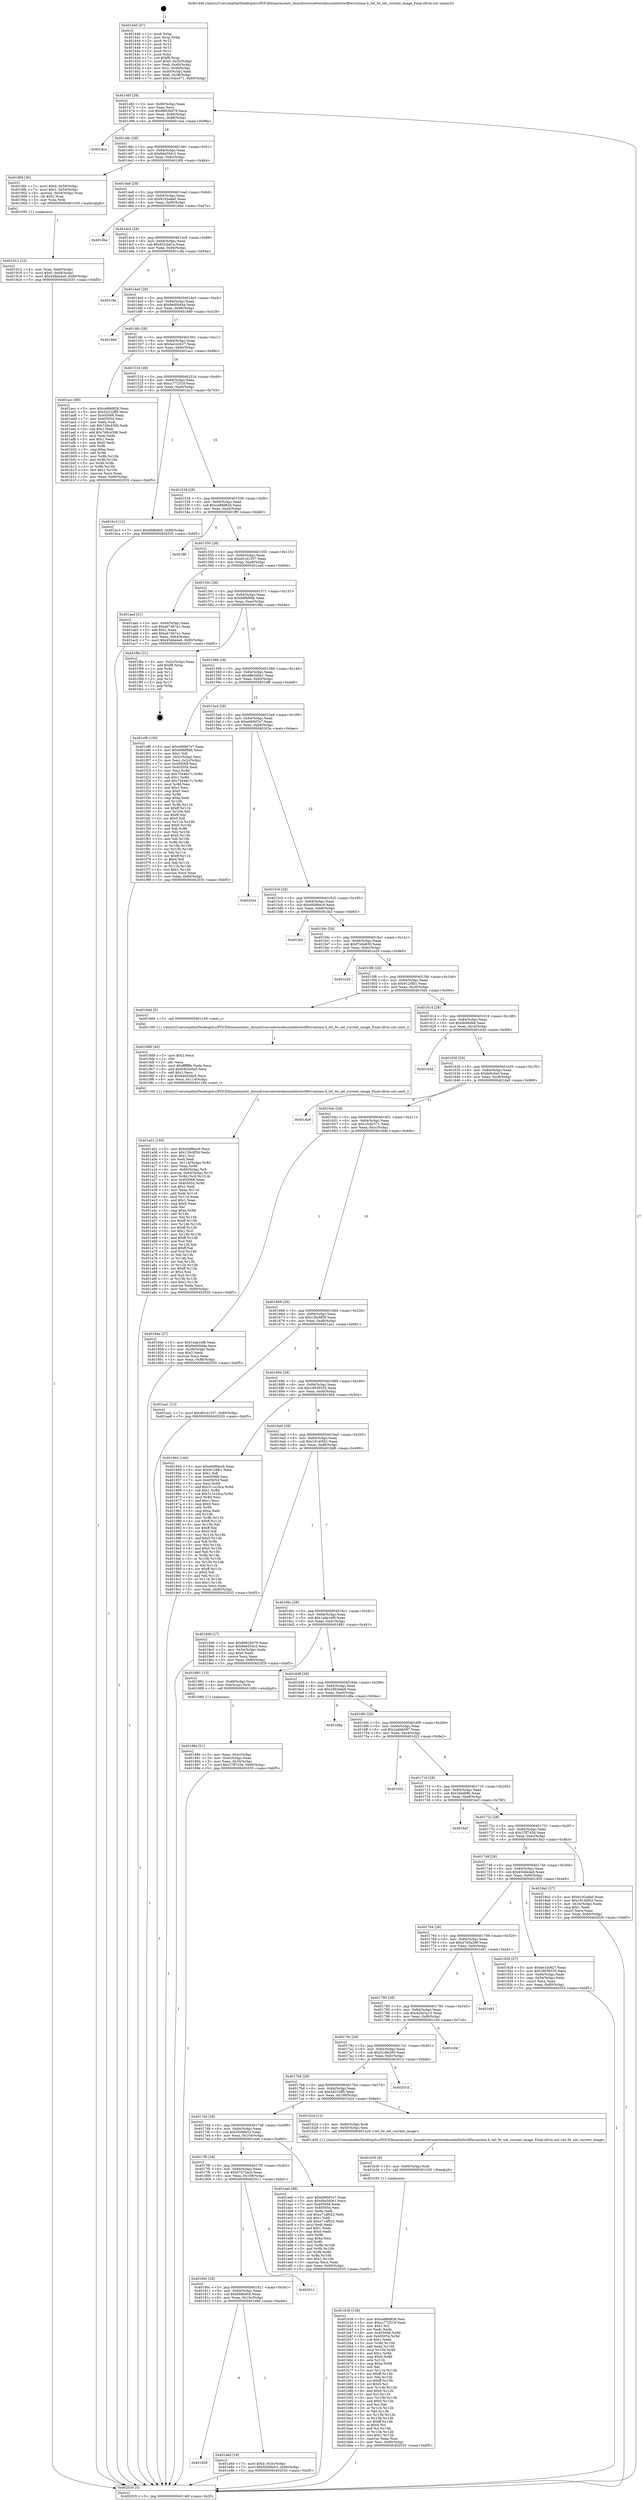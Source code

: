 digraph "0x401440" {
  label = "0x401440 (/mnt/c/Users/mathe/Desktop/tcc/POCII/binaries/extr_linuxdriversnetwirelessinteliwlwififwruntime.h_iwl_fw_set_current_image_Final-ollvm.out::main(0))"
  labelloc = "t"
  node[shape=record]

  Entry [label="",width=0.3,height=0.3,shape=circle,fillcolor=black,style=filled]
  "0x40146f" [label="{
     0x40146f [29]\l
     | [instrs]\l
     &nbsp;&nbsp;0x40146f \<+3\>: mov -0x80(%rbp),%eax\l
     &nbsp;&nbsp;0x401472 \<+2\>: mov %eax,%ecx\l
     &nbsp;&nbsp;0x401474 \<+6\>: sub $0x8662b979,%ecx\l
     &nbsp;&nbsp;0x40147a \<+6\>: mov %eax,-0x84(%rbp)\l
     &nbsp;&nbsp;0x401480 \<+6\>: mov %ecx,-0x88(%rbp)\l
     &nbsp;&nbsp;0x401486 \<+6\>: je 0000000000401dca \<main+0x98a\>\l
  }"]
  "0x401dca" [label="{
     0x401dca\l
  }", style=dashed]
  "0x40148c" [label="{
     0x40148c [28]\l
     | [instrs]\l
     &nbsp;&nbsp;0x40148c \<+5\>: jmp 0000000000401491 \<main+0x51\>\l
     &nbsp;&nbsp;0x401491 \<+6\>: mov -0x84(%rbp),%eax\l
     &nbsp;&nbsp;0x401497 \<+5\>: sub $0x8de504c2,%eax\l
     &nbsp;&nbsp;0x40149c \<+6\>: mov %eax,-0x8c(%rbp)\l
     &nbsp;&nbsp;0x4014a2 \<+6\>: je 00000000004018f4 \<main+0x4b4\>\l
  }"]
  Exit [label="",width=0.3,height=0.3,shape=circle,fillcolor=black,style=filled,peripheries=2]
  "0x4018f4" [label="{
     0x4018f4 [30]\l
     | [instrs]\l
     &nbsp;&nbsp;0x4018f4 \<+7\>: movl $0x0,-0x50(%rbp)\l
     &nbsp;&nbsp;0x4018fb \<+7\>: movl $0x1,-0x54(%rbp)\l
     &nbsp;&nbsp;0x401902 \<+4\>: movslq -0x54(%rbp),%rax\l
     &nbsp;&nbsp;0x401906 \<+4\>: shl $0x2,%rax\l
     &nbsp;&nbsp;0x40190a \<+3\>: mov %rax,%rdi\l
     &nbsp;&nbsp;0x40190d \<+5\>: call 0000000000401050 \<malloc@plt\>\l
     | [calls]\l
     &nbsp;&nbsp;0x401050 \{1\} (unknown)\l
  }"]
  "0x4014a8" [label="{
     0x4014a8 [28]\l
     | [instrs]\l
     &nbsp;&nbsp;0x4014a8 \<+5\>: jmp 00000000004014ad \<main+0x6d\>\l
     &nbsp;&nbsp;0x4014ad \<+6\>: mov -0x84(%rbp),%eax\l
     &nbsp;&nbsp;0x4014b3 \<+5\>: sub $0x9192ada0,%eax\l
     &nbsp;&nbsp;0x4014b8 \<+6\>: mov %eax,-0x90(%rbp)\l
     &nbsp;&nbsp;0x4014be \<+6\>: je 00000000004018be \<main+0x47e\>\l
  }"]
  "0x401828" [label="{
     0x401828\l
  }", style=dashed]
  "0x4018be" [label="{
     0x4018be\l
  }", style=dashed]
  "0x4014c4" [label="{
     0x4014c4 [28]\l
     | [instrs]\l
     &nbsp;&nbsp;0x4014c4 \<+5\>: jmp 00000000004014c9 \<main+0x89\>\l
     &nbsp;&nbsp;0x4014c9 \<+6\>: mov -0x84(%rbp),%eax\l
     &nbsp;&nbsp;0x4014cf \<+5\>: sub $0x931daf1a,%eax\l
     &nbsp;&nbsp;0x4014d4 \<+6\>: mov %eax,-0x94(%rbp)\l
     &nbsp;&nbsp;0x4014da \<+6\>: je 0000000000401c8a \<main+0x84a\>\l
  }"]
  "0x401e8d" [label="{
     0x401e8d [19]\l
     | [instrs]\l
     &nbsp;&nbsp;0x401e8d \<+7\>: movl $0x0,-0x3c(%rbp)\l
     &nbsp;&nbsp;0x401e94 \<+7\>: movl $0x5f268e53,-0x80(%rbp)\l
     &nbsp;&nbsp;0x401e9b \<+5\>: jmp 0000000000402035 \<main+0xbf5\>\l
  }"]
  "0x401c8a" [label="{
     0x401c8a\l
  }", style=dashed]
  "0x4014e0" [label="{
     0x4014e0 [28]\l
     | [instrs]\l
     &nbsp;&nbsp;0x4014e0 \<+5\>: jmp 00000000004014e5 \<main+0xa5\>\l
     &nbsp;&nbsp;0x4014e5 \<+6\>: mov -0x84(%rbp),%eax\l
     &nbsp;&nbsp;0x4014eb \<+5\>: sub $0x9ed00d4a,%eax\l
     &nbsp;&nbsp;0x4014f0 \<+6\>: mov %eax,-0x98(%rbp)\l
     &nbsp;&nbsp;0x4014f6 \<+6\>: je 0000000000401869 \<main+0x429\>\l
  }"]
  "0x40180c" [label="{
     0x40180c [28]\l
     | [instrs]\l
     &nbsp;&nbsp;0x40180c \<+5\>: jmp 0000000000401811 \<main+0x3d1\>\l
     &nbsp;&nbsp;0x401811 \<+6\>: mov -0x84(%rbp),%eax\l
     &nbsp;&nbsp;0x401817 \<+5\>: sub $0x6fd8efc0,%eax\l
     &nbsp;&nbsp;0x40181c \<+6\>: mov %eax,-0x10c(%rbp)\l
     &nbsp;&nbsp;0x401822 \<+6\>: je 0000000000401e8d \<main+0xa4d\>\l
  }"]
  "0x401869" [label="{
     0x401869\l
  }", style=dashed]
  "0x4014fc" [label="{
     0x4014fc [28]\l
     | [instrs]\l
     &nbsp;&nbsp;0x4014fc \<+5\>: jmp 0000000000401501 \<main+0xc1\>\l
     &nbsp;&nbsp;0x401501 \<+6\>: mov -0x84(%rbp),%eax\l
     &nbsp;&nbsp;0x401507 \<+5\>: sub $0xbe1dc627,%eax\l
     &nbsp;&nbsp;0x40150c \<+6\>: mov %eax,-0x9c(%rbp)\l
     &nbsp;&nbsp;0x401512 \<+6\>: je 0000000000401acc \<main+0x68c\>\l
  }"]
  "0x402011" [label="{
     0x402011\l
  }", style=dashed]
  "0x401acc" [label="{
     0x401acc [88]\l
     | [instrs]\l
     &nbsp;&nbsp;0x401acc \<+5\>: mov $0xce88d826,%eax\l
     &nbsp;&nbsp;0x401ad1 \<+5\>: mov $0x54232ff5,%ecx\l
     &nbsp;&nbsp;0x401ad6 \<+7\>: mov 0x405068,%edx\l
     &nbsp;&nbsp;0x401add \<+7\>: mov 0x405054,%esi\l
     &nbsp;&nbsp;0x401ae4 \<+2\>: mov %edx,%edi\l
     &nbsp;&nbsp;0x401ae6 \<+6\>: sub $0x749c4306,%edi\l
     &nbsp;&nbsp;0x401aec \<+3\>: sub $0x1,%edi\l
     &nbsp;&nbsp;0x401aef \<+6\>: add $0x749c4306,%edi\l
     &nbsp;&nbsp;0x401af5 \<+3\>: imul %edi,%edx\l
     &nbsp;&nbsp;0x401af8 \<+3\>: and $0x1,%edx\l
     &nbsp;&nbsp;0x401afb \<+3\>: cmp $0x0,%edx\l
     &nbsp;&nbsp;0x401afe \<+4\>: sete %r8b\l
     &nbsp;&nbsp;0x401b02 \<+3\>: cmp $0xa,%esi\l
     &nbsp;&nbsp;0x401b05 \<+4\>: setl %r9b\l
     &nbsp;&nbsp;0x401b09 \<+3\>: mov %r8b,%r10b\l
     &nbsp;&nbsp;0x401b0c \<+3\>: and %r9b,%r10b\l
     &nbsp;&nbsp;0x401b0f \<+3\>: xor %r9b,%r8b\l
     &nbsp;&nbsp;0x401b12 \<+3\>: or %r8b,%r10b\l
     &nbsp;&nbsp;0x401b15 \<+4\>: test $0x1,%r10b\l
     &nbsp;&nbsp;0x401b19 \<+3\>: cmovne %ecx,%eax\l
     &nbsp;&nbsp;0x401b1c \<+3\>: mov %eax,-0x80(%rbp)\l
     &nbsp;&nbsp;0x401b1f \<+5\>: jmp 0000000000402035 \<main+0xbf5\>\l
  }"]
  "0x401518" [label="{
     0x401518 [28]\l
     | [instrs]\l
     &nbsp;&nbsp;0x401518 \<+5\>: jmp 000000000040151d \<main+0xdd\>\l
     &nbsp;&nbsp;0x40151d \<+6\>: mov -0x84(%rbp),%eax\l
     &nbsp;&nbsp;0x401523 \<+5\>: sub $0xcc772518,%eax\l
     &nbsp;&nbsp;0x401528 \<+6\>: mov %eax,-0xa0(%rbp)\l
     &nbsp;&nbsp;0x40152e \<+6\>: je 0000000000401bc3 \<main+0x783\>\l
  }"]
  "0x4017f0" [label="{
     0x4017f0 [28]\l
     | [instrs]\l
     &nbsp;&nbsp;0x4017f0 \<+5\>: jmp 00000000004017f5 \<main+0x3b5\>\l
     &nbsp;&nbsp;0x4017f5 \<+6\>: mov -0x84(%rbp),%eax\l
     &nbsp;&nbsp;0x4017fb \<+5\>: sub $0x67472acb,%eax\l
     &nbsp;&nbsp;0x401800 \<+6\>: mov %eax,-0x108(%rbp)\l
     &nbsp;&nbsp;0x401806 \<+6\>: je 0000000000402011 \<main+0xbd1\>\l
  }"]
  "0x401bc3" [label="{
     0x401bc3 [12]\l
     | [instrs]\l
     &nbsp;&nbsp;0x401bc3 \<+7\>: movl $0x6fd8efc0,-0x80(%rbp)\l
     &nbsp;&nbsp;0x401bca \<+5\>: jmp 0000000000402035 \<main+0xbf5\>\l
  }"]
  "0x401534" [label="{
     0x401534 [28]\l
     | [instrs]\l
     &nbsp;&nbsp;0x401534 \<+5\>: jmp 0000000000401539 \<main+0xf9\>\l
     &nbsp;&nbsp;0x401539 \<+6\>: mov -0x84(%rbp),%eax\l
     &nbsp;&nbsp;0x40153f \<+5\>: sub $0xce88d826,%eax\l
     &nbsp;&nbsp;0x401544 \<+6\>: mov %eax,-0xa4(%rbp)\l
     &nbsp;&nbsp;0x40154a \<+6\>: je 0000000000401ff0 \<main+0xbb0\>\l
  }"]
  "0x401ea0" [label="{
     0x401ea0 [88]\l
     | [instrs]\l
     &nbsp;&nbsp;0x401ea0 \<+5\>: mov $0xe069d7e7,%eax\l
     &nbsp;&nbsp;0x401ea5 \<+5\>: mov $0xd8e3d0e1,%ecx\l
     &nbsp;&nbsp;0x401eaa \<+7\>: mov 0x405068,%edx\l
     &nbsp;&nbsp;0x401eb1 \<+7\>: mov 0x405054,%esi\l
     &nbsp;&nbsp;0x401eb8 \<+2\>: mov %edx,%edi\l
     &nbsp;&nbsp;0x401eba \<+6\>: sub $0xa71df022,%edi\l
     &nbsp;&nbsp;0x401ec0 \<+3\>: sub $0x1,%edi\l
     &nbsp;&nbsp;0x401ec3 \<+6\>: add $0xa71df022,%edi\l
     &nbsp;&nbsp;0x401ec9 \<+3\>: imul %edi,%edx\l
     &nbsp;&nbsp;0x401ecc \<+3\>: and $0x1,%edx\l
     &nbsp;&nbsp;0x401ecf \<+3\>: cmp $0x0,%edx\l
     &nbsp;&nbsp;0x401ed2 \<+4\>: sete %r8b\l
     &nbsp;&nbsp;0x401ed6 \<+3\>: cmp $0xa,%esi\l
     &nbsp;&nbsp;0x401ed9 \<+4\>: setl %r9b\l
     &nbsp;&nbsp;0x401edd \<+3\>: mov %r8b,%r10b\l
     &nbsp;&nbsp;0x401ee0 \<+3\>: and %r9b,%r10b\l
     &nbsp;&nbsp;0x401ee3 \<+3\>: xor %r9b,%r8b\l
     &nbsp;&nbsp;0x401ee6 \<+3\>: or %r8b,%r10b\l
     &nbsp;&nbsp;0x401ee9 \<+4\>: test $0x1,%r10b\l
     &nbsp;&nbsp;0x401eed \<+3\>: cmovne %ecx,%eax\l
     &nbsp;&nbsp;0x401ef0 \<+3\>: mov %eax,-0x80(%rbp)\l
     &nbsp;&nbsp;0x401ef3 \<+5\>: jmp 0000000000402035 \<main+0xbf5\>\l
  }"]
  "0x401ff0" [label="{
     0x401ff0\l
  }", style=dashed]
  "0x401550" [label="{
     0x401550 [28]\l
     | [instrs]\l
     &nbsp;&nbsp;0x401550 \<+5\>: jmp 0000000000401555 \<main+0x115\>\l
     &nbsp;&nbsp;0x401555 \<+6\>: mov -0x84(%rbp),%eax\l
     &nbsp;&nbsp;0x40155b \<+5\>: sub $0xd01d1557,%eax\l
     &nbsp;&nbsp;0x401560 \<+6\>: mov %eax,-0xa8(%rbp)\l
     &nbsp;&nbsp;0x401566 \<+6\>: je 0000000000401aad \<main+0x66d\>\l
  }"]
  "0x401b39" [label="{
     0x401b39 [138]\l
     | [instrs]\l
     &nbsp;&nbsp;0x401b39 \<+5\>: mov $0xce88d826,%esi\l
     &nbsp;&nbsp;0x401b3e \<+5\>: mov $0xcc772518,%eax\l
     &nbsp;&nbsp;0x401b43 \<+2\>: mov $0x1,%cl\l
     &nbsp;&nbsp;0x401b45 \<+2\>: xor %edx,%edx\l
     &nbsp;&nbsp;0x401b47 \<+8\>: mov 0x405068,%r8d\l
     &nbsp;&nbsp;0x401b4f \<+8\>: mov 0x405054,%r9d\l
     &nbsp;&nbsp;0x401b57 \<+3\>: sub $0x1,%edx\l
     &nbsp;&nbsp;0x401b5a \<+3\>: mov %r8d,%r10d\l
     &nbsp;&nbsp;0x401b5d \<+3\>: add %edx,%r10d\l
     &nbsp;&nbsp;0x401b60 \<+4\>: imul %r10d,%r8d\l
     &nbsp;&nbsp;0x401b64 \<+4\>: and $0x1,%r8d\l
     &nbsp;&nbsp;0x401b68 \<+4\>: cmp $0x0,%r8d\l
     &nbsp;&nbsp;0x401b6c \<+4\>: sete %r11b\l
     &nbsp;&nbsp;0x401b70 \<+4\>: cmp $0xa,%r9d\l
     &nbsp;&nbsp;0x401b74 \<+3\>: setl %bl\l
     &nbsp;&nbsp;0x401b77 \<+3\>: mov %r11b,%r14b\l
     &nbsp;&nbsp;0x401b7a \<+4\>: xor $0xff,%r14b\l
     &nbsp;&nbsp;0x401b7e \<+3\>: mov %bl,%r15b\l
     &nbsp;&nbsp;0x401b81 \<+4\>: xor $0xff,%r15b\l
     &nbsp;&nbsp;0x401b85 \<+3\>: xor $0x0,%cl\l
     &nbsp;&nbsp;0x401b88 \<+3\>: mov %r14b,%r12b\l
     &nbsp;&nbsp;0x401b8b \<+4\>: and $0x0,%r12b\l
     &nbsp;&nbsp;0x401b8f \<+3\>: and %cl,%r11b\l
     &nbsp;&nbsp;0x401b92 \<+3\>: mov %r15b,%r13b\l
     &nbsp;&nbsp;0x401b95 \<+4\>: and $0x0,%r13b\l
     &nbsp;&nbsp;0x401b99 \<+2\>: and %cl,%bl\l
     &nbsp;&nbsp;0x401b9b \<+3\>: or %r11b,%r12b\l
     &nbsp;&nbsp;0x401b9e \<+3\>: or %bl,%r13b\l
     &nbsp;&nbsp;0x401ba1 \<+3\>: xor %r13b,%r12b\l
     &nbsp;&nbsp;0x401ba4 \<+3\>: or %r15b,%r14b\l
     &nbsp;&nbsp;0x401ba7 \<+4\>: xor $0xff,%r14b\l
     &nbsp;&nbsp;0x401bab \<+3\>: or $0x0,%cl\l
     &nbsp;&nbsp;0x401bae \<+3\>: and %cl,%r14b\l
     &nbsp;&nbsp;0x401bb1 \<+3\>: or %r14b,%r12b\l
     &nbsp;&nbsp;0x401bb4 \<+4\>: test $0x1,%r12b\l
     &nbsp;&nbsp;0x401bb8 \<+3\>: cmovne %eax,%esi\l
     &nbsp;&nbsp;0x401bbb \<+3\>: mov %esi,-0x80(%rbp)\l
     &nbsp;&nbsp;0x401bbe \<+5\>: jmp 0000000000402035 \<main+0xbf5\>\l
  }"]
  "0x401aad" [label="{
     0x401aad [31]\l
     | [instrs]\l
     &nbsp;&nbsp;0x401aad \<+3\>: mov -0x64(%rbp),%eax\l
     &nbsp;&nbsp;0x401ab0 \<+5\>: sub $0xab74b7a1,%eax\l
     &nbsp;&nbsp;0x401ab5 \<+3\>: add $0x1,%eax\l
     &nbsp;&nbsp;0x401ab8 \<+5\>: add $0xab74b7a1,%eax\l
     &nbsp;&nbsp;0x401abd \<+3\>: mov %eax,-0x64(%rbp)\l
     &nbsp;&nbsp;0x401ac0 \<+7\>: movl $0x45dde4a6,-0x80(%rbp)\l
     &nbsp;&nbsp;0x401ac7 \<+5\>: jmp 0000000000402035 \<main+0xbf5\>\l
  }"]
  "0x40156c" [label="{
     0x40156c [28]\l
     | [instrs]\l
     &nbsp;&nbsp;0x40156c \<+5\>: jmp 0000000000401571 \<main+0x131\>\l
     &nbsp;&nbsp;0x401571 \<+6\>: mov -0x84(%rbp),%eax\l
     &nbsp;&nbsp;0x401577 \<+5\>: sub $0xd0f6f98b,%eax\l
     &nbsp;&nbsp;0x40157c \<+6\>: mov %eax,-0xac(%rbp)\l
     &nbsp;&nbsp;0x401582 \<+6\>: je 0000000000401f8e \<main+0xb4e\>\l
  }"]
  "0x401b30" [label="{
     0x401b30 [9]\l
     | [instrs]\l
     &nbsp;&nbsp;0x401b30 \<+4\>: mov -0x60(%rbp),%rdi\l
     &nbsp;&nbsp;0x401b34 \<+5\>: call 0000000000401030 \<free@plt\>\l
     | [calls]\l
     &nbsp;&nbsp;0x401030 \{1\} (unknown)\l
  }"]
  "0x401f8e" [label="{
     0x401f8e [21]\l
     | [instrs]\l
     &nbsp;&nbsp;0x401f8e \<+3\>: mov -0x2c(%rbp),%eax\l
     &nbsp;&nbsp;0x401f91 \<+7\>: add $0xf8,%rsp\l
     &nbsp;&nbsp;0x401f98 \<+1\>: pop %rbx\l
     &nbsp;&nbsp;0x401f99 \<+2\>: pop %r12\l
     &nbsp;&nbsp;0x401f9b \<+2\>: pop %r13\l
     &nbsp;&nbsp;0x401f9d \<+2\>: pop %r14\l
     &nbsp;&nbsp;0x401f9f \<+2\>: pop %r15\l
     &nbsp;&nbsp;0x401fa1 \<+1\>: pop %rbp\l
     &nbsp;&nbsp;0x401fa2 \<+1\>: ret\l
  }"]
  "0x401588" [label="{
     0x401588 [28]\l
     | [instrs]\l
     &nbsp;&nbsp;0x401588 \<+5\>: jmp 000000000040158d \<main+0x14d\>\l
     &nbsp;&nbsp;0x40158d \<+6\>: mov -0x84(%rbp),%eax\l
     &nbsp;&nbsp;0x401593 \<+5\>: sub $0xd8e3d0e1,%eax\l
     &nbsp;&nbsp;0x401598 \<+6\>: mov %eax,-0xb0(%rbp)\l
     &nbsp;&nbsp;0x40159e \<+6\>: je 0000000000401ef8 \<main+0xab8\>\l
  }"]
  "0x4017d4" [label="{
     0x4017d4 [28]\l
     | [instrs]\l
     &nbsp;&nbsp;0x4017d4 \<+5\>: jmp 00000000004017d9 \<main+0x399\>\l
     &nbsp;&nbsp;0x4017d9 \<+6\>: mov -0x84(%rbp),%eax\l
     &nbsp;&nbsp;0x4017df \<+5\>: sub $0x5f268e53,%eax\l
     &nbsp;&nbsp;0x4017e4 \<+6\>: mov %eax,-0x104(%rbp)\l
     &nbsp;&nbsp;0x4017ea \<+6\>: je 0000000000401ea0 \<main+0xa60\>\l
  }"]
  "0x401ef8" [label="{
     0x401ef8 [150]\l
     | [instrs]\l
     &nbsp;&nbsp;0x401ef8 \<+5\>: mov $0xe069d7e7,%eax\l
     &nbsp;&nbsp;0x401efd \<+5\>: mov $0xd0f6f98b,%ecx\l
     &nbsp;&nbsp;0x401f02 \<+2\>: mov $0x1,%dl\l
     &nbsp;&nbsp;0x401f04 \<+3\>: mov -0x3c(%rbp),%esi\l
     &nbsp;&nbsp;0x401f07 \<+3\>: mov %esi,-0x2c(%rbp)\l
     &nbsp;&nbsp;0x401f0a \<+7\>: mov 0x405068,%esi\l
     &nbsp;&nbsp;0x401f11 \<+7\>: mov 0x405054,%edi\l
     &nbsp;&nbsp;0x401f18 \<+3\>: mov %esi,%r8d\l
     &nbsp;&nbsp;0x401f1b \<+7\>: sub $0x75446c7c,%r8d\l
     &nbsp;&nbsp;0x401f22 \<+4\>: sub $0x1,%r8d\l
     &nbsp;&nbsp;0x401f26 \<+7\>: add $0x75446c7c,%r8d\l
     &nbsp;&nbsp;0x401f2d \<+4\>: imul %r8d,%esi\l
     &nbsp;&nbsp;0x401f31 \<+3\>: and $0x1,%esi\l
     &nbsp;&nbsp;0x401f34 \<+3\>: cmp $0x0,%esi\l
     &nbsp;&nbsp;0x401f37 \<+4\>: sete %r9b\l
     &nbsp;&nbsp;0x401f3b \<+3\>: cmp $0xa,%edi\l
     &nbsp;&nbsp;0x401f3e \<+4\>: setl %r10b\l
     &nbsp;&nbsp;0x401f42 \<+3\>: mov %r9b,%r11b\l
     &nbsp;&nbsp;0x401f45 \<+4\>: xor $0xff,%r11b\l
     &nbsp;&nbsp;0x401f49 \<+3\>: mov %r10b,%bl\l
     &nbsp;&nbsp;0x401f4c \<+3\>: xor $0xff,%bl\l
     &nbsp;&nbsp;0x401f4f \<+3\>: xor $0x0,%dl\l
     &nbsp;&nbsp;0x401f52 \<+3\>: mov %r11b,%r14b\l
     &nbsp;&nbsp;0x401f55 \<+4\>: and $0x0,%r14b\l
     &nbsp;&nbsp;0x401f59 \<+3\>: and %dl,%r9b\l
     &nbsp;&nbsp;0x401f5c \<+3\>: mov %bl,%r15b\l
     &nbsp;&nbsp;0x401f5f \<+4\>: and $0x0,%r15b\l
     &nbsp;&nbsp;0x401f63 \<+3\>: and %dl,%r10b\l
     &nbsp;&nbsp;0x401f66 \<+3\>: or %r9b,%r14b\l
     &nbsp;&nbsp;0x401f69 \<+3\>: or %r10b,%r15b\l
     &nbsp;&nbsp;0x401f6c \<+3\>: xor %r15b,%r14b\l
     &nbsp;&nbsp;0x401f6f \<+3\>: or %bl,%r11b\l
     &nbsp;&nbsp;0x401f72 \<+4\>: xor $0xff,%r11b\l
     &nbsp;&nbsp;0x401f76 \<+3\>: or $0x0,%dl\l
     &nbsp;&nbsp;0x401f79 \<+3\>: and %dl,%r11b\l
     &nbsp;&nbsp;0x401f7c \<+3\>: or %r11b,%r14b\l
     &nbsp;&nbsp;0x401f7f \<+4\>: test $0x1,%r14b\l
     &nbsp;&nbsp;0x401f83 \<+3\>: cmovne %ecx,%eax\l
     &nbsp;&nbsp;0x401f86 \<+3\>: mov %eax,-0x80(%rbp)\l
     &nbsp;&nbsp;0x401f89 \<+5\>: jmp 0000000000402035 \<main+0xbf5\>\l
  }"]
  "0x4015a4" [label="{
     0x4015a4 [28]\l
     | [instrs]\l
     &nbsp;&nbsp;0x4015a4 \<+5\>: jmp 00000000004015a9 \<main+0x169\>\l
     &nbsp;&nbsp;0x4015a9 \<+6\>: mov -0x84(%rbp),%eax\l
     &nbsp;&nbsp;0x4015af \<+5\>: sub $0xe069d7e7,%eax\l
     &nbsp;&nbsp;0x4015b4 \<+6\>: mov %eax,-0xb4(%rbp)\l
     &nbsp;&nbsp;0x4015ba \<+6\>: je 000000000040202e \<main+0xbee\>\l
  }"]
  "0x401b24" [label="{
     0x401b24 [12]\l
     | [instrs]\l
     &nbsp;&nbsp;0x401b24 \<+4\>: mov -0x60(%rbp),%rdi\l
     &nbsp;&nbsp;0x401b28 \<+3\>: mov -0x50(%rbp),%esi\l
     &nbsp;&nbsp;0x401b2b \<+5\>: call 0000000000401420 \<iwl_fw_set_current_image\>\l
     | [calls]\l
     &nbsp;&nbsp;0x401420 \{1\} (/mnt/c/Users/mathe/Desktop/tcc/POCII/binaries/extr_linuxdriversnetwirelessinteliwlwififwruntime.h_iwl_fw_set_current_image_Final-ollvm.out::iwl_fw_set_current_image)\l
  }"]
  "0x40202e" [label="{
     0x40202e\l
  }", style=dashed]
  "0x4015c0" [label="{
     0x4015c0 [28]\l
     | [instrs]\l
     &nbsp;&nbsp;0x4015c0 \<+5\>: jmp 00000000004015c5 \<main+0x185\>\l
     &nbsp;&nbsp;0x4015c5 \<+6\>: mov -0x84(%rbp),%eax\l
     &nbsp;&nbsp;0x4015cb \<+5\>: sub $0xe0d9bec9,%eax\l
     &nbsp;&nbsp;0x4015d0 \<+6\>: mov %eax,-0xb8(%rbp)\l
     &nbsp;&nbsp;0x4015d6 \<+6\>: je 0000000000401fa3 \<main+0xb63\>\l
  }"]
  "0x4017b8" [label="{
     0x4017b8 [28]\l
     | [instrs]\l
     &nbsp;&nbsp;0x4017b8 \<+5\>: jmp 00000000004017bd \<main+0x37d\>\l
     &nbsp;&nbsp;0x4017bd \<+6\>: mov -0x84(%rbp),%eax\l
     &nbsp;&nbsp;0x4017c3 \<+5\>: sub $0x54232ff5,%eax\l
     &nbsp;&nbsp;0x4017c8 \<+6\>: mov %eax,-0x100(%rbp)\l
     &nbsp;&nbsp;0x4017ce \<+6\>: je 0000000000401b24 \<main+0x6e4\>\l
  }"]
  "0x401fa3" [label="{
     0x401fa3\l
  }", style=dashed]
  "0x4015dc" [label="{
     0x4015dc [28]\l
     | [instrs]\l
     &nbsp;&nbsp;0x4015dc \<+5\>: jmp 00000000004015e1 \<main+0x1a1\>\l
     &nbsp;&nbsp;0x4015e1 \<+6\>: mov -0x84(%rbp),%eax\l
     &nbsp;&nbsp;0x4015e7 \<+5\>: sub $0xf7e0e830,%eax\l
     &nbsp;&nbsp;0x4015ec \<+6\>: mov %eax,-0xbc(%rbp)\l
     &nbsp;&nbsp;0x4015f2 \<+6\>: je 0000000000401e29 \<main+0x9e9\>\l
  }"]
  "0x40201d" [label="{
     0x40201d\l
  }", style=dashed]
  "0x401e29" [label="{
     0x401e29\l
  }", style=dashed]
  "0x4015f8" [label="{
     0x4015f8 [28]\l
     | [instrs]\l
     &nbsp;&nbsp;0x4015f8 \<+5\>: jmp 00000000004015fd \<main+0x1bd\>\l
     &nbsp;&nbsp;0x4015fd \<+6\>: mov -0x84(%rbp),%eax\l
     &nbsp;&nbsp;0x401603 \<+5\>: sub $0x9124fb1,%eax\l
     &nbsp;&nbsp;0x401608 \<+6\>: mov %eax,-0xc0(%rbp)\l
     &nbsp;&nbsp;0x40160e \<+6\>: je 00000000004019d4 \<main+0x594\>\l
  }"]
  "0x40179c" [label="{
     0x40179c [28]\l
     | [instrs]\l
     &nbsp;&nbsp;0x40179c \<+5\>: jmp 00000000004017a1 \<main+0x361\>\l
     &nbsp;&nbsp;0x4017a1 \<+6\>: mov -0x84(%rbp),%eax\l
     &nbsp;&nbsp;0x4017a7 \<+5\>: sub $0x514fe285,%eax\l
     &nbsp;&nbsp;0x4017ac \<+6\>: mov %eax,-0xfc(%rbp)\l
     &nbsp;&nbsp;0x4017b2 \<+6\>: je 000000000040201d \<main+0xbdd\>\l
  }"]
  "0x4019d4" [label="{
     0x4019d4 [5]\l
     | [instrs]\l
     &nbsp;&nbsp;0x4019d4 \<+5\>: call 0000000000401160 \<next_i\>\l
     | [calls]\l
     &nbsp;&nbsp;0x401160 \{1\} (/mnt/c/Users/mathe/Desktop/tcc/POCII/binaries/extr_linuxdriversnetwirelessinteliwlwififwruntime.h_iwl_fw_set_current_image_Final-ollvm.out::next_i)\l
  }"]
  "0x401614" [label="{
     0x401614 [28]\l
     | [instrs]\l
     &nbsp;&nbsp;0x401614 \<+5\>: jmp 0000000000401619 \<main+0x1d9\>\l
     &nbsp;&nbsp;0x401619 \<+6\>: mov -0x84(%rbp),%eax\l
     &nbsp;&nbsp;0x40161f \<+5\>: sub $0xdb98dbb,%eax\l
     &nbsp;&nbsp;0x401624 \<+6\>: mov %eax,-0xc4(%rbp)\l
     &nbsp;&nbsp;0x40162a \<+6\>: je 0000000000401d3d \<main+0x8fd\>\l
  }"]
  "0x401c04" [label="{
     0x401c04\l
  }", style=dashed]
  "0x401d3d" [label="{
     0x401d3d\l
  }", style=dashed]
  "0x401630" [label="{
     0x401630 [28]\l
     | [instrs]\l
     &nbsp;&nbsp;0x401630 \<+5\>: jmp 0000000000401635 \<main+0x1f5\>\l
     &nbsp;&nbsp;0x401635 \<+6\>: mov -0x84(%rbp),%eax\l
     &nbsp;&nbsp;0x40163b \<+5\>: sub $0xfe9c0a0,%eax\l
     &nbsp;&nbsp;0x401640 \<+6\>: mov %eax,-0xc8(%rbp)\l
     &nbsp;&nbsp;0x401646 \<+6\>: je 0000000000401da9 \<main+0x969\>\l
  }"]
  "0x401780" [label="{
     0x401780 [28]\l
     | [instrs]\l
     &nbsp;&nbsp;0x401780 \<+5\>: jmp 0000000000401785 \<main+0x345\>\l
     &nbsp;&nbsp;0x401785 \<+6\>: mov -0x84(%rbp),%eax\l
     &nbsp;&nbsp;0x40178b \<+5\>: sub $0x4a5e3a13,%eax\l
     &nbsp;&nbsp;0x401790 \<+6\>: mov %eax,-0xf8(%rbp)\l
     &nbsp;&nbsp;0x401796 \<+6\>: je 0000000000401c04 \<main+0x7c4\>\l
  }"]
  "0x401da9" [label="{
     0x401da9\l
  }", style=dashed]
  "0x40164c" [label="{
     0x40164c [28]\l
     | [instrs]\l
     &nbsp;&nbsp;0x40164c \<+5\>: jmp 0000000000401651 \<main+0x211\>\l
     &nbsp;&nbsp;0x401651 \<+6\>: mov -0x84(%rbp),%eax\l
     &nbsp;&nbsp;0x401657 \<+5\>: sub $0x10cbc571,%eax\l
     &nbsp;&nbsp;0x40165c \<+6\>: mov %eax,-0xcc(%rbp)\l
     &nbsp;&nbsp;0x401662 \<+6\>: je 000000000040184e \<main+0x40e\>\l
  }"]
  "0x401e81" [label="{
     0x401e81\l
  }", style=dashed]
  "0x40184e" [label="{
     0x40184e [27]\l
     | [instrs]\l
     &nbsp;&nbsp;0x40184e \<+5\>: mov $0x1eda1ef8,%eax\l
     &nbsp;&nbsp;0x401853 \<+5\>: mov $0x9ed00d4a,%ecx\l
     &nbsp;&nbsp;0x401858 \<+3\>: mov -0x38(%rbp),%edx\l
     &nbsp;&nbsp;0x40185b \<+3\>: cmp $0x2,%edx\l
     &nbsp;&nbsp;0x40185e \<+3\>: cmovne %ecx,%eax\l
     &nbsp;&nbsp;0x401861 \<+3\>: mov %eax,-0x80(%rbp)\l
     &nbsp;&nbsp;0x401864 \<+5\>: jmp 0000000000402035 \<main+0xbf5\>\l
  }"]
  "0x401668" [label="{
     0x401668 [28]\l
     | [instrs]\l
     &nbsp;&nbsp;0x401668 \<+5\>: jmp 000000000040166d \<main+0x22d\>\l
     &nbsp;&nbsp;0x40166d \<+6\>: mov -0x84(%rbp),%eax\l
     &nbsp;&nbsp;0x401673 \<+5\>: sub $0x129c8f56,%eax\l
     &nbsp;&nbsp;0x401678 \<+6\>: mov %eax,-0xd0(%rbp)\l
     &nbsp;&nbsp;0x40167e \<+6\>: je 0000000000401aa1 \<main+0x661\>\l
  }"]
  "0x402035" [label="{
     0x402035 [5]\l
     | [instrs]\l
     &nbsp;&nbsp;0x402035 \<+5\>: jmp 000000000040146f \<main+0x2f\>\l
  }"]
  "0x401440" [label="{
     0x401440 [47]\l
     | [instrs]\l
     &nbsp;&nbsp;0x401440 \<+1\>: push %rbp\l
     &nbsp;&nbsp;0x401441 \<+3\>: mov %rsp,%rbp\l
     &nbsp;&nbsp;0x401444 \<+2\>: push %r15\l
     &nbsp;&nbsp;0x401446 \<+2\>: push %r14\l
     &nbsp;&nbsp;0x401448 \<+2\>: push %r13\l
     &nbsp;&nbsp;0x40144a \<+2\>: push %r12\l
     &nbsp;&nbsp;0x40144c \<+1\>: push %rbx\l
     &nbsp;&nbsp;0x40144d \<+7\>: sub $0xf8,%rsp\l
     &nbsp;&nbsp;0x401454 \<+7\>: movl $0x0,-0x3c(%rbp)\l
     &nbsp;&nbsp;0x40145b \<+3\>: mov %edi,-0x40(%rbp)\l
     &nbsp;&nbsp;0x40145e \<+4\>: mov %rsi,-0x48(%rbp)\l
     &nbsp;&nbsp;0x401462 \<+3\>: mov -0x40(%rbp),%edi\l
     &nbsp;&nbsp;0x401465 \<+3\>: mov %edi,-0x38(%rbp)\l
     &nbsp;&nbsp;0x401468 \<+7\>: movl $0x10cbc571,-0x80(%rbp)\l
  }"]
  "0x401a01" [label="{
     0x401a01 [160]\l
     | [instrs]\l
     &nbsp;&nbsp;0x401a01 \<+5\>: mov $0xe0d9bec9,%ecx\l
     &nbsp;&nbsp;0x401a06 \<+5\>: mov $0x129c8f56,%edx\l
     &nbsp;&nbsp;0x401a0b \<+3\>: mov $0x1,%sil\l
     &nbsp;&nbsp;0x401a0e \<+2\>: xor %edi,%edi\l
     &nbsp;&nbsp;0x401a10 \<+7\>: mov -0x114(%rbp),%r8d\l
     &nbsp;&nbsp;0x401a17 \<+4\>: imul %eax,%r8d\l
     &nbsp;&nbsp;0x401a1b \<+4\>: mov -0x60(%rbp),%r9\l
     &nbsp;&nbsp;0x401a1f \<+4\>: movslq -0x64(%rbp),%r10\l
     &nbsp;&nbsp;0x401a23 \<+4\>: mov %r8d,(%r9,%r10,4)\l
     &nbsp;&nbsp;0x401a27 \<+7\>: mov 0x405068,%eax\l
     &nbsp;&nbsp;0x401a2e \<+8\>: mov 0x405054,%r8d\l
     &nbsp;&nbsp;0x401a36 \<+3\>: sub $0x1,%edi\l
     &nbsp;&nbsp;0x401a39 \<+3\>: mov %eax,%r11d\l
     &nbsp;&nbsp;0x401a3c \<+3\>: add %edi,%r11d\l
     &nbsp;&nbsp;0x401a3f \<+4\>: imul %r11d,%eax\l
     &nbsp;&nbsp;0x401a43 \<+3\>: and $0x1,%eax\l
     &nbsp;&nbsp;0x401a46 \<+3\>: cmp $0x0,%eax\l
     &nbsp;&nbsp;0x401a49 \<+3\>: sete %bl\l
     &nbsp;&nbsp;0x401a4c \<+4\>: cmp $0xa,%r8d\l
     &nbsp;&nbsp;0x401a50 \<+4\>: setl %r14b\l
     &nbsp;&nbsp;0x401a54 \<+3\>: mov %bl,%r15b\l
     &nbsp;&nbsp;0x401a57 \<+4\>: xor $0xff,%r15b\l
     &nbsp;&nbsp;0x401a5b \<+3\>: mov %r14b,%r12b\l
     &nbsp;&nbsp;0x401a5e \<+4\>: xor $0xff,%r12b\l
     &nbsp;&nbsp;0x401a62 \<+4\>: xor $0x1,%sil\l
     &nbsp;&nbsp;0x401a66 \<+3\>: mov %r15b,%r13b\l
     &nbsp;&nbsp;0x401a69 \<+4\>: and $0xff,%r13b\l
     &nbsp;&nbsp;0x401a6d \<+3\>: and %sil,%bl\l
     &nbsp;&nbsp;0x401a70 \<+3\>: mov %r12b,%al\l
     &nbsp;&nbsp;0x401a73 \<+2\>: and $0xff,%al\l
     &nbsp;&nbsp;0x401a75 \<+3\>: and %sil,%r14b\l
     &nbsp;&nbsp;0x401a78 \<+3\>: or %bl,%r13b\l
     &nbsp;&nbsp;0x401a7b \<+3\>: or %r14b,%al\l
     &nbsp;&nbsp;0x401a7e \<+3\>: xor %al,%r13b\l
     &nbsp;&nbsp;0x401a81 \<+3\>: or %r12b,%r15b\l
     &nbsp;&nbsp;0x401a84 \<+4\>: xor $0xff,%r15b\l
     &nbsp;&nbsp;0x401a88 \<+4\>: or $0x1,%sil\l
     &nbsp;&nbsp;0x401a8c \<+3\>: and %sil,%r15b\l
     &nbsp;&nbsp;0x401a8f \<+3\>: or %r15b,%r13b\l
     &nbsp;&nbsp;0x401a92 \<+4\>: test $0x1,%r13b\l
     &nbsp;&nbsp;0x401a96 \<+3\>: cmovne %edx,%ecx\l
     &nbsp;&nbsp;0x401a99 \<+3\>: mov %ecx,-0x80(%rbp)\l
     &nbsp;&nbsp;0x401a9c \<+5\>: jmp 0000000000402035 \<main+0xbf5\>\l
  }"]
  "0x401aa1" [label="{
     0x401aa1 [12]\l
     | [instrs]\l
     &nbsp;&nbsp;0x401aa1 \<+7\>: movl $0xd01d1557,-0x80(%rbp)\l
     &nbsp;&nbsp;0x401aa8 \<+5\>: jmp 0000000000402035 \<main+0xbf5\>\l
  }"]
  "0x401684" [label="{
     0x401684 [28]\l
     | [instrs]\l
     &nbsp;&nbsp;0x401684 \<+5\>: jmp 0000000000401689 \<main+0x249\>\l
     &nbsp;&nbsp;0x401689 \<+6\>: mov -0x84(%rbp),%eax\l
     &nbsp;&nbsp;0x40168f \<+5\>: sub $0x18939335,%eax\l
     &nbsp;&nbsp;0x401694 \<+6\>: mov %eax,-0xd4(%rbp)\l
     &nbsp;&nbsp;0x40169a \<+6\>: je 0000000000401944 \<main+0x504\>\l
  }"]
  "0x4019d9" [label="{
     0x4019d9 [40]\l
     | [instrs]\l
     &nbsp;&nbsp;0x4019d9 \<+5\>: mov $0x2,%ecx\l
     &nbsp;&nbsp;0x4019de \<+1\>: cltd\l
     &nbsp;&nbsp;0x4019df \<+2\>: idiv %ecx\l
     &nbsp;&nbsp;0x4019e1 \<+6\>: imul $0xfffffffe,%edx,%ecx\l
     &nbsp;&nbsp;0x4019e7 \<+6\>: add $0x64b5e0a5,%ecx\l
     &nbsp;&nbsp;0x4019ed \<+3\>: add $0x1,%ecx\l
     &nbsp;&nbsp;0x4019f0 \<+6\>: sub $0x64b5e0a5,%ecx\l
     &nbsp;&nbsp;0x4019f6 \<+6\>: mov %ecx,-0x114(%rbp)\l
     &nbsp;&nbsp;0x4019fc \<+5\>: call 0000000000401160 \<next_i\>\l
     | [calls]\l
     &nbsp;&nbsp;0x401160 \{1\} (/mnt/c/Users/mathe/Desktop/tcc/POCII/binaries/extr_linuxdriversnetwirelessinteliwlwififwruntime.h_iwl_fw_set_current_image_Final-ollvm.out::next_i)\l
  }"]
  "0x401944" [label="{
     0x401944 [144]\l
     | [instrs]\l
     &nbsp;&nbsp;0x401944 \<+5\>: mov $0xe0d9bec9,%eax\l
     &nbsp;&nbsp;0x401949 \<+5\>: mov $0x9124fb1,%ecx\l
     &nbsp;&nbsp;0x40194e \<+2\>: mov $0x1,%dl\l
     &nbsp;&nbsp;0x401950 \<+7\>: mov 0x405068,%esi\l
     &nbsp;&nbsp;0x401957 \<+7\>: mov 0x405054,%edi\l
     &nbsp;&nbsp;0x40195e \<+3\>: mov %esi,%r8d\l
     &nbsp;&nbsp;0x401961 \<+7\>: add $0x311e16ca,%r8d\l
     &nbsp;&nbsp;0x401968 \<+4\>: sub $0x1,%r8d\l
     &nbsp;&nbsp;0x40196c \<+7\>: sub $0x311e16ca,%r8d\l
     &nbsp;&nbsp;0x401973 \<+4\>: imul %r8d,%esi\l
     &nbsp;&nbsp;0x401977 \<+3\>: and $0x1,%esi\l
     &nbsp;&nbsp;0x40197a \<+3\>: cmp $0x0,%esi\l
     &nbsp;&nbsp;0x40197d \<+4\>: sete %r9b\l
     &nbsp;&nbsp;0x401981 \<+3\>: cmp $0xa,%edi\l
     &nbsp;&nbsp;0x401984 \<+4\>: setl %r10b\l
     &nbsp;&nbsp;0x401988 \<+3\>: mov %r9b,%r11b\l
     &nbsp;&nbsp;0x40198b \<+4\>: xor $0xff,%r11b\l
     &nbsp;&nbsp;0x40198f \<+3\>: mov %r10b,%bl\l
     &nbsp;&nbsp;0x401992 \<+3\>: xor $0xff,%bl\l
     &nbsp;&nbsp;0x401995 \<+3\>: xor $0x0,%dl\l
     &nbsp;&nbsp;0x401998 \<+3\>: mov %r11b,%r14b\l
     &nbsp;&nbsp;0x40199b \<+4\>: and $0x0,%r14b\l
     &nbsp;&nbsp;0x40199f \<+3\>: and %dl,%r9b\l
     &nbsp;&nbsp;0x4019a2 \<+3\>: mov %bl,%r15b\l
     &nbsp;&nbsp;0x4019a5 \<+4\>: and $0x0,%r15b\l
     &nbsp;&nbsp;0x4019a9 \<+3\>: and %dl,%r10b\l
     &nbsp;&nbsp;0x4019ac \<+3\>: or %r9b,%r14b\l
     &nbsp;&nbsp;0x4019af \<+3\>: or %r10b,%r15b\l
     &nbsp;&nbsp;0x4019b2 \<+3\>: xor %r15b,%r14b\l
     &nbsp;&nbsp;0x4019b5 \<+3\>: or %bl,%r11b\l
     &nbsp;&nbsp;0x4019b8 \<+4\>: xor $0xff,%r11b\l
     &nbsp;&nbsp;0x4019bc \<+3\>: or $0x0,%dl\l
     &nbsp;&nbsp;0x4019bf \<+3\>: and %dl,%r11b\l
     &nbsp;&nbsp;0x4019c2 \<+3\>: or %r11b,%r14b\l
     &nbsp;&nbsp;0x4019c5 \<+4\>: test $0x1,%r14b\l
     &nbsp;&nbsp;0x4019c9 \<+3\>: cmovne %ecx,%eax\l
     &nbsp;&nbsp;0x4019cc \<+3\>: mov %eax,-0x80(%rbp)\l
     &nbsp;&nbsp;0x4019cf \<+5\>: jmp 0000000000402035 \<main+0xbf5\>\l
  }"]
  "0x4016a0" [label="{
     0x4016a0 [28]\l
     | [instrs]\l
     &nbsp;&nbsp;0x4016a0 \<+5\>: jmp 00000000004016a5 \<main+0x265\>\l
     &nbsp;&nbsp;0x4016a5 \<+6\>: mov -0x84(%rbp),%eax\l
     &nbsp;&nbsp;0x4016ab \<+5\>: sub $0x19140f42,%eax\l
     &nbsp;&nbsp;0x4016b0 \<+6\>: mov %eax,-0xd8(%rbp)\l
     &nbsp;&nbsp;0x4016b6 \<+6\>: je 00000000004018d9 \<main+0x499\>\l
  }"]
  "0x401764" [label="{
     0x401764 [28]\l
     | [instrs]\l
     &nbsp;&nbsp;0x401764 \<+5\>: jmp 0000000000401769 \<main+0x329\>\l
     &nbsp;&nbsp;0x401769 \<+6\>: mov -0x84(%rbp),%eax\l
     &nbsp;&nbsp;0x40176f \<+5\>: sub $0x47d5a296,%eax\l
     &nbsp;&nbsp;0x401774 \<+6\>: mov %eax,-0xf4(%rbp)\l
     &nbsp;&nbsp;0x40177a \<+6\>: je 0000000000401e81 \<main+0xa41\>\l
  }"]
  "0x4018d9" [label="{
     0x4018d9 [27]\l
     | [instrs]\l
     &nbsp;&nbsp;0x4018d9 \<+5\>: mov $0x8662b979,%eax\l
     &nbsp;&nbsp;0x4018de \<+5\>: mov $0x8de504c2,%ecx\l
     &nbsp;&nbsp;0x4018e3 \<+3\>: mov -0x34(%rbp),%edx\l
     &nbsp;&nbsp;0x4018e6 \<+3\>: cmp $0x0,%edx\l
     &nbsp;&nbsp;0x4018e9 \<+3\>: cmove %ecx,%eax\l
     &nbsp;&nbsp;0x4018ec \<+3\>: mov %eax,-0x80(%rbp)\l
     &nbsp;&nbsp;0x4018ef \<+5\>: jmp 0000000000402035 \<main+0xbf5\>\l
  }"]
  "0x4016bc" [label="{
     0x4016bc [28]\l
     | [instrs]\l
     &nbsp;&nbsp;0x4016bc \<+5\>: jmp 00000000004016c1 \<main+0x281\>\l
     &nbsp;&nbsp;0x4016c1 \<+6\>: mov -0x84(%rbp),%eax\l
     &nbsp;&nbsp;0x4016c7 \<+5\>: sub $0x1eda1ef8,%eax\l
     &nbsp;&nbsp;0x4016cc \<+6\>: mov %eax,-0xdc(%rbp)\l
     &nbsp;&nbsp;0x4016d2 \<+6\>: je 0000000000401881 \<main+0x441\>\l
  }"]
  "0x401929" [label="{
     0x401929 [27]\l
     | [instrs]\l
     &nbsp;&nbsp;0x401929 \<+5\>: mov $0xbe1dc627,%eax\l
     &nbsp;&nbsp;0x40192e \<+5\>: mov $0x18939335,%ecx\l
     &nbsp;&nbsp;0x401933 \<+3\>: mov -0x64(%rbp),%edx\l
     &nbsp;&nbsp;0x401936 \<+3\>: cmp -0x54(%rbp),%edx\l
     &nbsp;&nbsp;0x401939 \<+3\>: cmovl %ecx,%eax\l
     &nbsp;&nbsp;0x40193c \<+3\>: mov %eax,-0x80(%rbp)\l
     &nbsp;&nbsp;0x40193f \<+5\>: jmp 0000000000402035 \<main+0xbf5\>\l
  }"]
  "0x401881" [label="{
     0x401881 [13]\l
     | [instrs]\l
     &nbsp;&nbsp;0x401881 \<+4\>: mov -0x48(%rbp),%rax\l
     &nbsp;&nbsp;0x401885 \<+4\>: mov 0x8(%rax),%rdi\l
     &nbsp;&nbsp;0x401889 \<+5\>: call 0000000000401060 \<atoi@plt\>\l
     | [calls]\l
     &nbsp;&nbsp;0x401060 \{1\} (unknown)\l
  }"]
  "0x4016d8" [label="{
     0x4016d8 [28]\l
     | [instrs]\l
     &nbsp;&nbsp;0x4016d8 \<+5\>: jmp 00000000004016dd \<main+0x29d\>\l
     &nbsp;&nbsp;0x4016dd \<+6\>: mov -0x84(%rbp),%eax\l
     &nbsp;&nbsp;0x4016e3 \<+5\>: sub $0x2d63ebe8,%eax\l
     &nbsp;&nbsp;0x4016e8 \<+6\>: mov %eax,-0xe0(%rbp)\l
     &nbsp;&nbsp;0x4016ee \<+6\>: je 0000000000401d8a \<main+0x94a\>\l
  }"]
  "0x40188e" [label="{
     0x40188e [21]\l
     | [instrs]\l
     &nbsp;&nbsp;0x40188e \<+3\>: mov %eax,-0x4c(%rbp)\l
     &nbsp;&nbsp;0x401891 \<+3\>: mov -0x4c(%rbp),%eax\l
     &nbsp;&nbsp;0x401894 \<+3\>: mov %eax,-0x34(%rbp)\l
     &nbsp;&nbsp;0x401897 \<+7\>: movl $0x37ff745d,-0x80(%rbp)\l
     &nbsp;&nbsp;0x40189e \<+5\>: jmp 0000000000402035 \<main+0xbf5\>\l
  }"]
  "0x401912" [label="{
     0x401912 [23]\l
     | [instrs]\l
     &nbsp;&nbsp;0x401912 \<+4\>: mov %rax,-0x60(%rbp)\l
     &nbsp;&nbsp;0x401916 \<+7\>: movl $0x0,-0x64(%rbp)\l
     &nbsp;&nbsp;0x40191d \<+7\>: movl $0x45dde4a6,-0x80(%rbp)\l
     &nbsp;&nbsp;0x401924 \<+5\>: jmp 0000000000402035 \<main+0xbf5\>\l
  }"]
  "0x401d8a" [label="{
     0x401d8a\l
  }", style=dashed]
  "0x4016f4" [label="{
     0x4016f4 [28]\l
     | [instrs]\l
     &nbsp;&nbsp;0x4016f4 \<+5\>: jmp 00000000004016f9 \<main+0x2b9\>\l
     &nbsp;&nbsp;0x4016f9 \<+6\>: mov -0x84(%rbp),%eax\l
     &nbsp;&nbsp;0x4016ff \<+5\>: sub $0x2e84b597,%eax\l
     &nbsp;&nbsp;0x401704 \<+6\>: mov %eax,-0xe4(%rbp)\l
     &nbsp;&nbsp;0x40170a \<+6\>: je 0000000000401d22 \<main+0x8e2\>\l
  }"]
  "0x401748" [label="{
     0x401748 [28]\l
     | [instrs]\l
     &nbsp;&nbsp;0x401748 \<+5\>: jmp 000000000040174d \<main+0x30d\>\l
     &nbsp;&nbsp;0x40174d \<+6\>: mov -0x84(%rbp),%eax\l
     &nbsp;&nbsp;0x401753 \<+5\>: sub $0x45dde4a6,%eax\l
     &nbsp;&nbsp;0x401758 \<+6\>: mov %eax,-0xf0(%rbp)\l
     &nbsp;&nbsp;0x40175e \<+6\>: je 0000000000401929 \<main+0x4e9\>\l
  }"]
  "0x401d22" [label="{
     0x401d22\l
  }", style=dashed]
  "0x401710" [label="{
     0x401710 [28]\l
     | [instrs]\l
     &nbsp;&nbsp;0x401710 \<+5\>: jmp 0000000000401715 \<main+0x2d5\>\l
     &nbsp;&nbsp;0x401715 \<+6\>: mov -0x84(%rbp),%eax\l
     &nbsp;&nbsp;0x40171b \<+5\>: sub $0x2ebdbffc,%eax\l
     &nbsp;&nbsp;0x401720 \<+6\>: mov %eax,-0xe8(%rbp)\l
     &nbsp;&nbsp;0x401726 \<+6\>: je 0000000000401bcf \<main+0x78f\>\l
  }"]
  "0x4018a3" [label="{
     0x4018a3 [27]\l
     | [instrs]\l
     &nbsp;&nbsp;0x4018a3 \<+5\>: mov $0x9192ada0,%eax\l
     &nbsp;&nbsp;0x4018a8 \<+5\>: mov $0x19140f42,%ecx\l
     &nbsp;&nbsp;0x4018ad \<+3\>: mov -0x34(%rbp),%edx\l
     &nbsp;&nbsp;0x4018b0 \<+3\>: cmp $0x1,%edx\l
     &nbsp;&nbsp;0x4018b3 \<+3\>: cmovl %ecx,%eax\l
     &nbsp;&nbsp;0x4018b6 \<+3\>: mov %eax,-0x80(%rbp)\l
     &nbsp;&nbsp;0x4018b9 \<+5\>: jmp 0000000000402035 \<main+0xbf5\>\l
  }"]
  "0x401bcf" [label="{
     0x401bcf\l
  }", style=dashed]
  "0x40172c" [label="{
     0x40172c [28]\l
     | [instrs]\l
     &nbsp;&nbsp;0x40172c \<+5\>: jmp 0000000000401731 \<main+0x2f1\>\l
     &nbsp;&nbsp;0x401731 \<+6\>: mov -0x84(%rbp),%eax\l
     &nbsp;&nbsp;0x401737 \<+5\>: sub $0x37ff745d,%eax\l
     &nbsp;&nbsp;0x40173c \<+6\>: mov %eax,-0xec(%rbp)\l
     &nbsp;&nbsp;0x401742 \<+6\>: je 00000000004018a3 \<main+0x463\>\l
  }"]
  Entry -> "0x401440" [label=" 1"]
  "0x40146f" -> "0x401dca" [label=" 0"]
  "0x40146f" -> "0x40148c" [label=" 18"]
  "0x401f8e" -> Exit [label=" 1"]
  "0x40148c" -> "0x4018f4" [label=" 1"]
  "0x40148c" -> "0x4014a8" [label=" 17"]
  "0x401ef8" -> "0x402035" [label=" 1"]
  "0x4014a8" -> "0x4018be" [label=" 0"]
  "0x4014a8" -> "0x4014c4" [label=" 17"]
  "0x401ea0" -> "0x402035" [label=" 1"]
  "0x4014c4" -> "0x401c8a" [label=" 0"]
  "0x4014c4" -> "0x4014e0" [label=" 17"]
  "0x401e8d" -> "0x402035" [label=" 1"]
  "0x4014e0" -> "0x401869" [label=" 0"]
  "0x4014e0" -> "0x4014fc" [label=" 17"]
  "0x40180c" -> "0x401e8d" [label=" 1"]
  "0x4014fc" -> "0x401acc" [label=" 1"]
  "0x4014fc" -> "0x401518" [label=" 16"]
  "0x40180c" -> "0x401828" [label=" 0"]
  "0x401518" -> "0x401bc3" [label=" 1"]
  "0x401518" -> "0x401534" [label=" 15"]
  "0x4017f0" -> "0x402011" [label=" 0"]
  "0x401534" -> "0x401ff0" [label=" 0"]
  "0x401534" -> "0x401550" [label=" 15"]
  "0x4017f0" -> "0x40180c" [label=" 1"]
  "0x401550" -> "0x401aad" [label=" 1"]
  "0x401550" -> "0x40156c" [label=" 14"]
  "0x4017d4" -> "0x401ea0" [label=" 1"]
  "0x40156c" -> "0x401f8e" [label=" 1"]
  "0x40156c" -> "0x401588" [label=" 13"]
  "0x4017d4" -> "0x4017f0" [label=" 1"]
  "0x401588" -> "0x401ef8" [label=" 1"]
  "0x401588" -> "0x4015a4" [label=" 12"]
  "0x401bc3" -> "0x402035" [label=" 1"]
  "0x4015a4" -> "0x40202e" [label=" 0"]
  "0x4015a4" -> "0x4015c0" [label=" 12"]
  "0x401b39" -> "0x402035" [label=" 1"]
  "0x4015c0" -> "0x401fa3" [label=" 0"]
  "0x4015c0" -> "0x4015dc" [label=" 12"]
  "0x401b24" -> "0x401b30" [label=" 1"]
  "0x4015dc" -> "0x401e29" [label=" 0"]
  "0x4015dc" -> "0x4015f8" [label=" 12"]
  "0x4017b8" -> "0x4017d4" [label=" 2"]
  "0x4015f8" -> "0x4019d4" [label=" 1"]
  "0x4015f8" -> "0x401614" [label=" 11"]
  "0x401b30" -> "0x401b39" [label=" 1"]
  "0x401614" -> "0x401d3d" [label=" 0"]
  "0x401614" -> "0x401630" [label=" 11"]
  "0x40179c" -> "0x4017b8" [label=" 3"]
  "0x401630" -> "0x401da9" [label=" 0"]
  "0x401630" -> "0x40164c" [label=" 11"]
  "0x4017b8" -> "0x401b24" [label=" 1"]
  "0x40164c" -> "0x40184e" [label=" 1"]
  "0x40164c" -> "0x401668" [label=" 10"]
  "0x40184e" -> "0x402035" [label=" 1"]
  "0x401440" -> "0x40146f" [label=" 1"]
  "0x402035" -> "0x40146f" [label=" 17"]
  "0x401780" -> "0x40179c" [label=" 3"]
  "0x401668" -> "0x401aa1" [label=" 1"]
  "0x401668" -> "0x401684" [label=" 9"]
  "0x40179c" -> "0x40201d" [label=" 0"]
  "0x401684" -> "0x401944" [label=" 1"]
  "0x401684" -> "0x4016a0" [label=" 8"]
  "0x401764" -> "0x401780" [label=" 3"]
  "0x4016a0" -> "0x4018d9" [label=" 1"]
  "0x4016a0" -> "0x4016bc" [label=" 7"]
  "0x401764" -> "0x401e81" [label=" 0"]
  "0x4016bc" -> "0x401881" [label=" 1"]
  "0x4016bc" -> "0x4016d8" [label=" 6"]
  "0x401881" -> "0x40188e" [label=" 1"]
  "0x40188e" -> "0x402035" [label=" 1"]
  "0x401780" -> "0x401c04" [label=" 0"]
  "0x4016d8" -> "0x401d8a" [label=" 0"]
  "0x4016d8" -> "0x4016f4" [label=" 6"]
  "0x401aad" -> "0x402035" [label=" 1"]
  "0x4016f4" -> "0x401d22" [label=" 0"]
  "0x4016f4" -> "0x401710" [label=" 6"]
  "0x401aa1" -> "0x402035" [label=" 1"]
  "0x401710" -> "0x401bcf" [label=" 0"]
  "0x401710" -> "0x40172c" [label=" 6"]
  "0x401a01" -> "0x402035" [label=" 1"]
  "0x40172c" -> "0x4018a3" [label=" 1"]
  "0x40172c" -> "0x401748" [label=" 5"]
  "0x4018a3" -> "0x402035" [label=" 1"]
  "0x4018d9" -> "0x402035" [label=" 1"]
  "0x4018f4" -> "0x401912" [label=" 1"]
  "0x401912" -> "0x402035" [label=" 1"]
  "0x401acc" -> "0x402035" [label=" 1"]
  "0x401748" -> "0x401929" [label=" 2"]
  "0x401748" -> "0x401764" [label=" 3"]
  "0x401929" -> "0x402035" [label=" 2"]
  "0x401944" -> "0x402035" [label=" 1"]
  "0x4019d4" -> "0x4019d9" [label=" 1"]
  "0x4019d9" -> "0x401a01" [label=" 1"]
}
